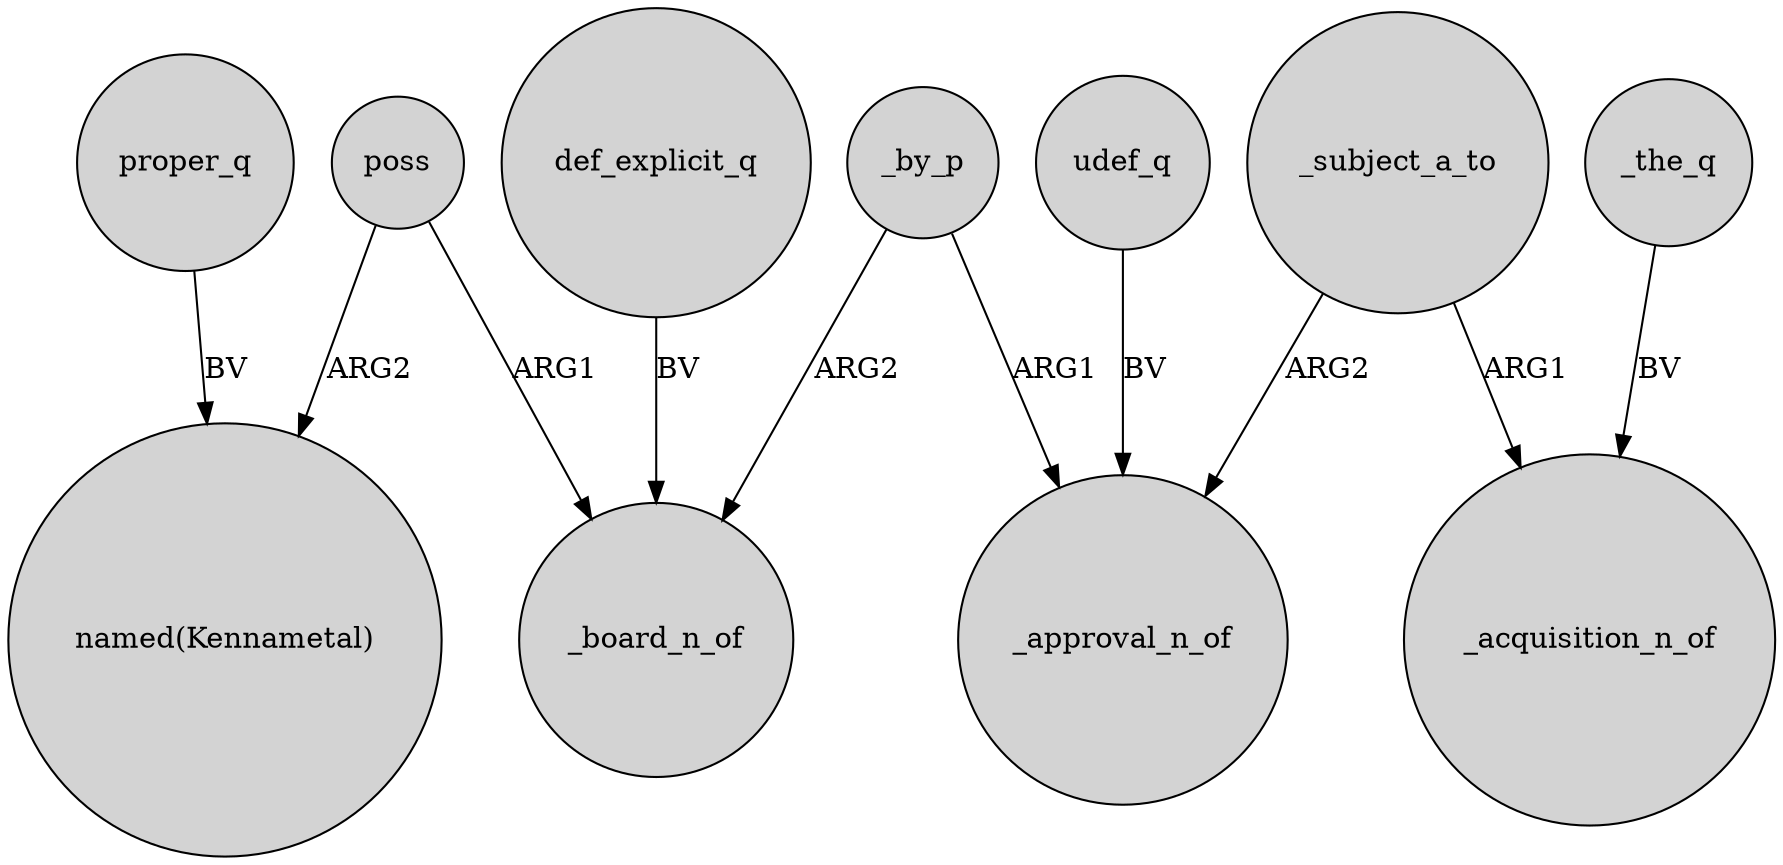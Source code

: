 digraph {
	node [shape=circle style=filled]
	poss -> "named(Kennametal)" [label=ARG2]
	_the_q -> _acquisition_n_of [label=BV]
	poss -> _board_n_of [label=ARG1]
	def_explicit_q -> _board_n_of [label=BV]
	_by_p -> _board_n_of [label=ARG2]
	_by_p -> _approval_n_of [label=ARG1]
	udef_q -> _approval_n_of [label=BV]
	proper_q -> "named(Kennametal)" [label=BV]
	_subject_a_to -> _acquisition_n_of [label=ARG1]
	_subject_a_to -> _approval_n_of [label=ARG2]
}
